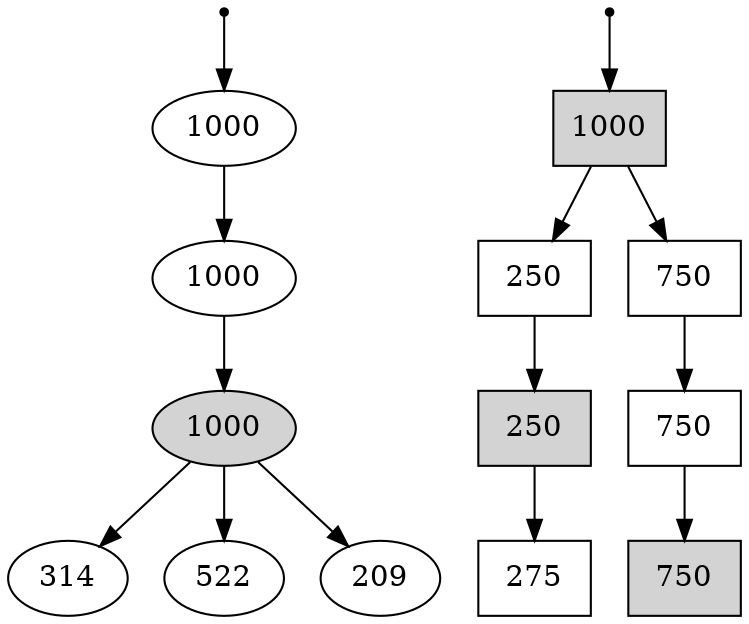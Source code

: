 digraph G {
	graph [layout=dot rankdir=TD]
	0 [shape=point]
	1 [shape=point]

	2 [shape=oval, label=1000]
	3 [shape=box, label=1000, style=filled]
	6 [shape=box, label=250]
	7 [shape=box, label=750]
	9 [shape=box, label=250, style=filled]
	10 [shape=box, label=750]
	11 [shape=box, label=750, style=filled]
	15 [shape=box, label=275]
	4 [shape=oval, label=1000]
	8 [shape=oval, label=1000, style=filled]
	12 [shape=oval, label=314]
	13 [shape=oval, label=522]
	14 [shape=oval, label=209]

	0 -> 2
	1 -> 3
	2 -> 4
	4 -> 8
	8 -> 12
	8 -> 13
	8 -> 14
	3 -> 6
	3 -> 7
	6 -> 9
	7 -> 10
	9 -> 15
	10 -> 11
}
